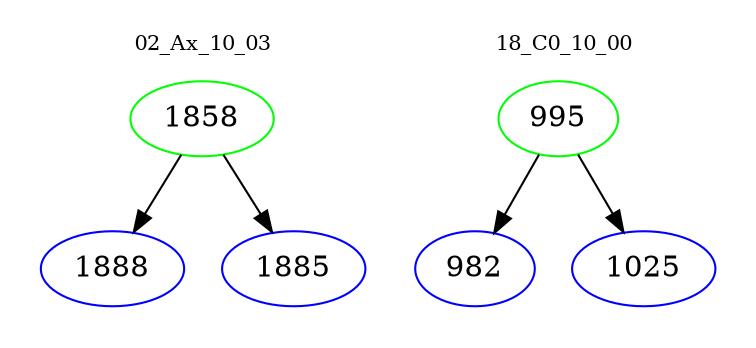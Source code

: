 digraph{
subgraph cluster_0 {
color = white
label = "02_Ax_10_03";
fontsize=10;
T0_1858 [label="1858", color="green"]
T0_1858 -> T0_1888 [color="black"]
T0_1888 [label="1888", color="blue"]
T0_1858 -> T0_1885 [color="black"]
T0_1885 [label="1885", color="blue"]
}
subgraph cluster_1 {
color = white
label = "18_C0_10_00";
fontsize=10;
T1_995 [label="995", color="green"]
T1_995 -> T1_982 [color="black"]
T1_982 [label="982", color="blue"]
T1_995 -> T1_1025 [color="black"]
T1_1025 [label="1025", color="blue"]
}
}

